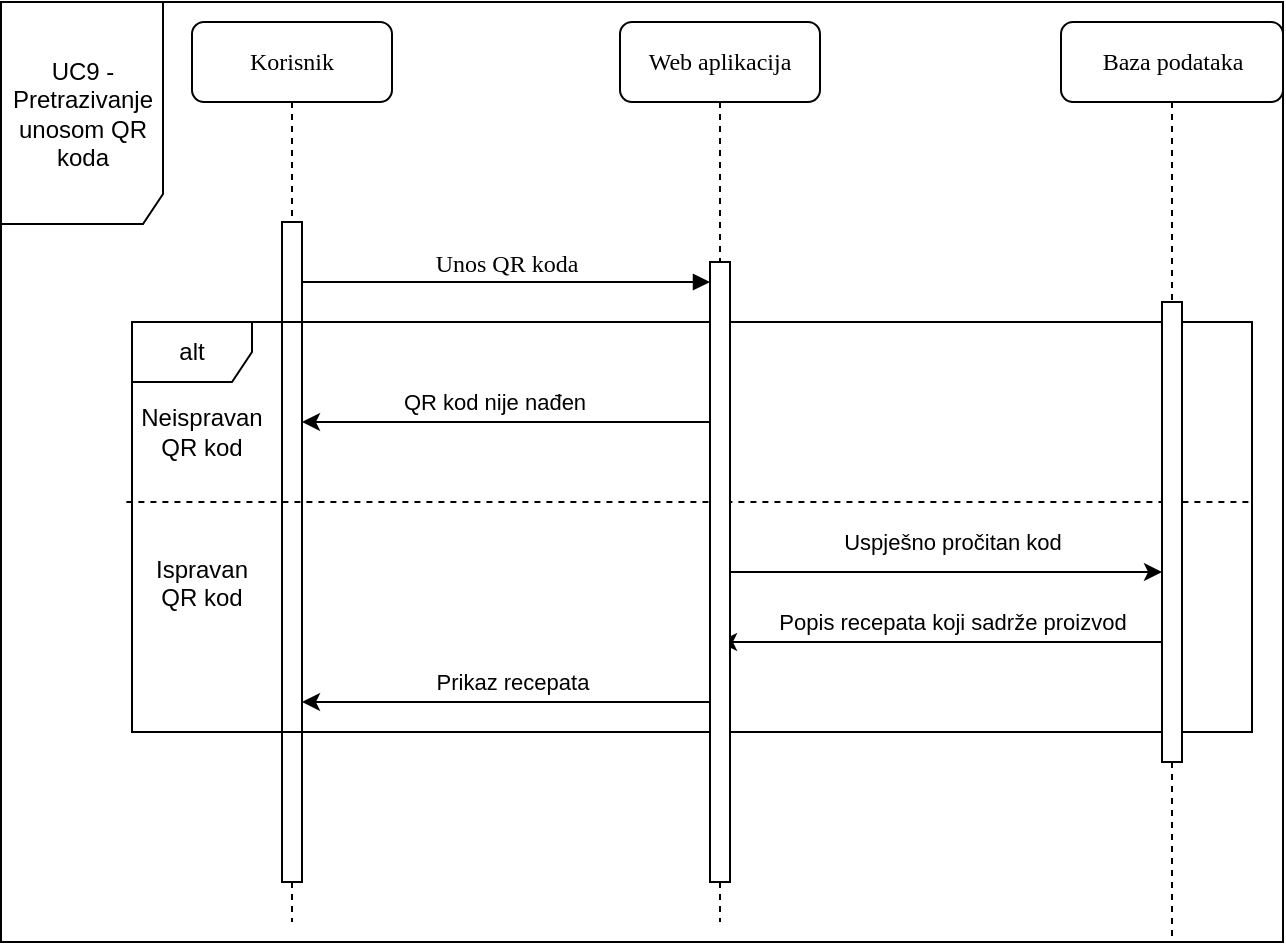 <mxfile version="22.0.3" type="device">
  <diagram name="Page-1" id="3je-C8Ievedukris49ME">
    <mxGraphModel dx="1434" dy="848" grid="1" gridSize="10" guides="1" tooltips="1" connect="1" arrows="1" fold="1" page="1" pageScale="1" pageWidth="827" pageHeight="1169" math="0" shadow="0">
      <root>
        <mxCell id="0" />
        <mxCell id="1" parent="0" />
        <mxCell id="XsmB0zoLrBRT-UpqpV_T-7" value="Baza podataka" style="shape=umlLifeline;perimeter=lifelinePerimeter;whiteSpace=wrap;html=1;container=1;collapsible=0;recursiveResize=0;outlineConnect=0;rounded=1;shadow=0;comic=0;labelBackgroundColor=none;strokeWidth=1;fontFamily=Verdana;fontSize=12;align=center;" vertex="1" parent="1">
          <mxGeometry x="534.5" y="80" width="111" height="460" as="geometry" />
        </mxCell>
        <mxCell id="XsmB0zoLrBRT-UpqpV_T-10" value="UC9 - Pretrazivanje unosom QR koda" style="shape=umlFrame;whiteSpace=wrap;html=1;pointerEvents=0;width=81;height=111;" vertex="1" parent="XsmB0zoLrBRT-UpqpV_T-7">
          <mxGeometry x="-530" y="-10" width="641" height="470" as="geometry" />
        </mxCell>
        <mxCell id="XsmB0zoLrBRT-UpqpV_T-11" value="Korisnik" style="shape=umlLifeline;perimeter=lifelinePerimeter;whiteSpace=wrap;html=1;container=1;collapsible=0;recursiveResize=0;outlineConnect=0;rounded=1;shadow=0;comic=0;labelBackgroundColor=none;strokeWidth=1;fontFamily=Verdana;fontSize=12;align=center;" vertex="1" parent="1">
          <mxGeometry x="100" y="80" width="100" height="450" as="geometry" />
        </mxCell>
        <mxCell id="XsmB0zoLrBRT-UpqpV_T-12" value="" style="html=1;points=[];perimeter=orthogonalPerimeter;rounded=0;shadow=0;comic=0;labelBackgroundColor=none;strokeWidth=1;fontFamily=Verdana;fontSize=12;align=center;" vertex="1" parent="XsmB0zoLrBRT-UpqpV_T-11">
          <mxGeometry x="45" y="100" width="10" height="330" as="geometry" />
        </mxCell>
        <mxCell id="XsmB0zoLrBRT-UpqpV_T-22" value="alt" style="shape=umlFrame;whiteSpace=wrap;html=1;pointerEvents=0;" vertex="1" parent="XsmB0zoLrBRT-UpqpV_T-11">
          <mxGeometry x="-30" y="150" width="560" height="205" as="geometry" />
        </mxCell>
        <mxCell id="XsmB0zoLrBRT-UpqpV_T-23" value="" style="endArrow=classic;html=1;rounded=0;" edge="1" parent="XsmB0zoLrBRT-UpqpV_T-11">
          <mxGeometry width="50" height="50" relative="1" as="geometry">
            <mxPoint x="263.5" y="200" as="sourcePoint" />
            <mxPoint x="55" y="200" as="targetPoint" />
          </mxGeometry>
        </mxCell>
        <mxCell id="XsmB0zoLrBRT-UpqpV_T-24" value="QR kod nije nađen" style="edgeLabel;html=1;align=center;verticalAlign=middle;resizable=0;points=[];labelBackgroundColor=none;" vertex="1" connectable="0" parent="XsmB0zoLrBRT-UpqpV_T-23">
          <mxGeometry x="-0.218" y="1" relative="1" as="geometry">
            <mxPoint x="-31" y="-11" as="offset" />
          </mxGeometry>
        </mxCell>
        <mxCell id="XsmB0zoLrBRT-UpqpV_T-25" value="" style="endArrow=none;dashed=1;html=1;rounded=0;exitX=-0.005;exitY=0.439;exitDx=0;exitDy=0;exitPerimeter=0;entryX=1.002;entryY=0.439;entryDx=0;entryDy=0;entryPerimeter=0;" edge="1" parent="XsmB0zoLrBRT-UpqpV_T-11" source="XsmB0zoLrBRT-UpqpV_T-22" target="XsmB0zoLrBRT-UpqpV_T-22">
          <mxGeometry width="50" height="50" relative="1" as="geometry">
            <mxPoint x="450" y="380" as="sourcePoint" />
            <mxPoint x="500" y="330" as="targetPoint" />
          </mxGeometry>
        </mxCell>
        <mxCell id="XsmB0zoLrBRT-UpqpV_T-28" value="" style="endArrow=classic;html=1;rounded=0;" edge="1" parent="XsmB0zoLrBRT-UpqpV_T-11">
          <mxGeometry width="50" height="50" relative="1" as="geometry">
            <mxPoint x="485" y="310" as="sourcePoint" />
            <mxPoint x="263.5" y="310" as="targetPoint" />
          </mxGeometry>
        </mxCell>
        <mxCell id="XsmB0zoLrBRT-UpqpV_T-29" value="Popis recepata koji sadrže proizvod" style="edgeLabel;html=1;align=center;verticalAlign=middle;resizable=0;points=[];" vertex="1" connectable="0" parent="XsmB0zoLrBRT-UpqpV_T-28">
          <mxGeometry x="-0.467" y="3" relative="1" as="geometry">
            <mxPoint x="-46" y="-13" as="offset" />
          </mxGeometry>
        </mxCell>
        <mxCell id="XsmB0zoLrBRT-UpqpV_T-30" value="" style="endArrow=classic;html=1;rounded=0;" edge="1" parent="XsmB0zoLrBRT-UpqpV_T-11">
          <mxGeometry width="50" height="50" relative="1" as="geometry">
            <mxPoint x="259" y="340" as="sourcePoint" />
            <mxPoint x="55" y="340" as="targetPoint" />
          </mxGeometry>
        </mxCell>
        <mxCell id="XsmB0zoLrBRT-UpqpV_T-31" value="Prikaz recepata" style="edgeLabel;html=1;align=center;verticalAlign=middle;resizable=0;points=[];" vertex="1" connectable="0" parent="XsmB0zoLrBRT-UpqpV_T-30">
          <mxGeometry x="0.108" y="-4" relative="1" as="geometry">
            <mxPoint x="14" y="-6" as="offset" />
          </mxGeometry>
        </mxCell>
        <mxCell id="XsmB0zoLrBRT-UpqpV_T-32" value="Neispravan&lt;br&gt;QR kod" style="text;html=1;strokeColor=none;fillColor=none;align=center;verticalAlign=middle;whiteSpace=wrap;rounded=0;" vertex="1" parent="XsmB0zoLrBRT-UpqpV_T-11">
          <mxGeometry x="-30" y="190" width="70" height="30" as="geometry" />
        </mxCell>
        <mxCell id="XsmB0zoLrBRT-UpqpV_T-33" value="Ispravan&#xa;QR kod" style="text;whiteSpace=wrap;align=center;" vertex="1" parent="XsmB0zoLrBRT-UpqpV_T-11">
          <mxGeometry x="-30" y="260" width="70" height="40" as="geometry" />
        </mxCell>
        <mxCell id="XsmB0zoLrBRT-UpqpV_T-13" value="" style="html=1;points=[];perimeter=orthogonalPerimeter;rounded=0;shadow=0;comic=0;labelBackgroundColor=none;strokeWidth=1;fontFamily=Verdana;fontSize=12;align=center;" vertex="1" parent="1">
          <mxGeometry x="585" y="220" width="10" height="230" as="geometry" />
        </mxCell>
        <mxCell id="XsmB0zoLrBRT-UpqpV_T-15" value="Unos QR koda" style="html=1;verticalAlign=bottom;endArrow=block;labelBackgroundColor=none;fontFamily=Verdana;fontSize=12;edgeStyle=elbowEdgeStyle;elbow=vertical;" edge="1" parent="1" source="XsmB0zoLrBRT-UpqpV_T-12" target="XsmB0zoLrBRT-UpqpV_T-4">
          <mxGeometry relative="1" as="geometry">
            <mxPoint x="220" y="190" as="sourcePoint" />
            <Array as="points">
              <mxPoint x="310" y="210" />
            </Array>
          </mxGeometry>
        </mxCell>
        <mxCell id="XsmB0zoLrBRT-UpqpV_T-3" value="Web aplikacija" style="shape=umlLifeline;perimeter=lifelinePerimeter;whiteSpace=wrap;html=1;container=1;collapsible=0;recursiveResize=0;outlineConnect=0;rounded=1;shadow=0;comic=0;labelBackgroundColor=none;strokeWidth=1;fontFamily=Verdana;fontSize=12;align=center;" vertex="1" parent="1">
          <mxGeometry x="314" y="80" width="100" height="450" as="geometry" />
        </mxCell>
        <mxCell id="XsmB0zoLrBRT-UpqpV_T-4" value="" style="html=1;points=[];perimeter=orthogonalPerimeter;rounded=0;shadow=0;comic=0;labelBackgroundColor=none;strokeWidth=1;fontFamily=Verdana;fontSize=12;align=center;" vertex="1" parent="XsmB0zoLrBRT-UpqpV_T-3">
          <mxGeometry x="45" y="120" width="10" height="310" as="geometry" />
        </mxCell>
        <mxCell id="XsmB0zoLrBRT-UpqpV_T-26" value="" style="endArrow=classic;html=1;rounded=0;" edge="1" parent="1" source="XsmB0zoLrBRT-UpqpV_T-4" target="XsmB0zoLrBRT-UpqpV_T-13">
          <mxGeometry width="50" height="50" relative="1" as="geometry">
            <mxPoint x="550" y="460" as="sourcePoint" />
            <mxPoint x="600" y="410" as="targetPoint" />
          </mxGeometry>
        </mxCell>
        <mxCell id="XsmB0zoLrBRT-UpqpV_T-27" value="Uspješno pročitan kod" style="edgeLabel;html=1;align=center;verticalAlign=middle;resizable=0;points=[];" vertex="1" connectable="0" parent="XsmB0zoLrBRT-UpqpV_T-26">
          <mxGeometry x="-0.074" y="-1" relative="1" as="geometry">
            <mxPoint x="11" y="-16" as="offset" />
          </mxGeometry>
        </mxCell>
      </root>
    </mxGraphModel>
  </diagram>
</mxfile>
